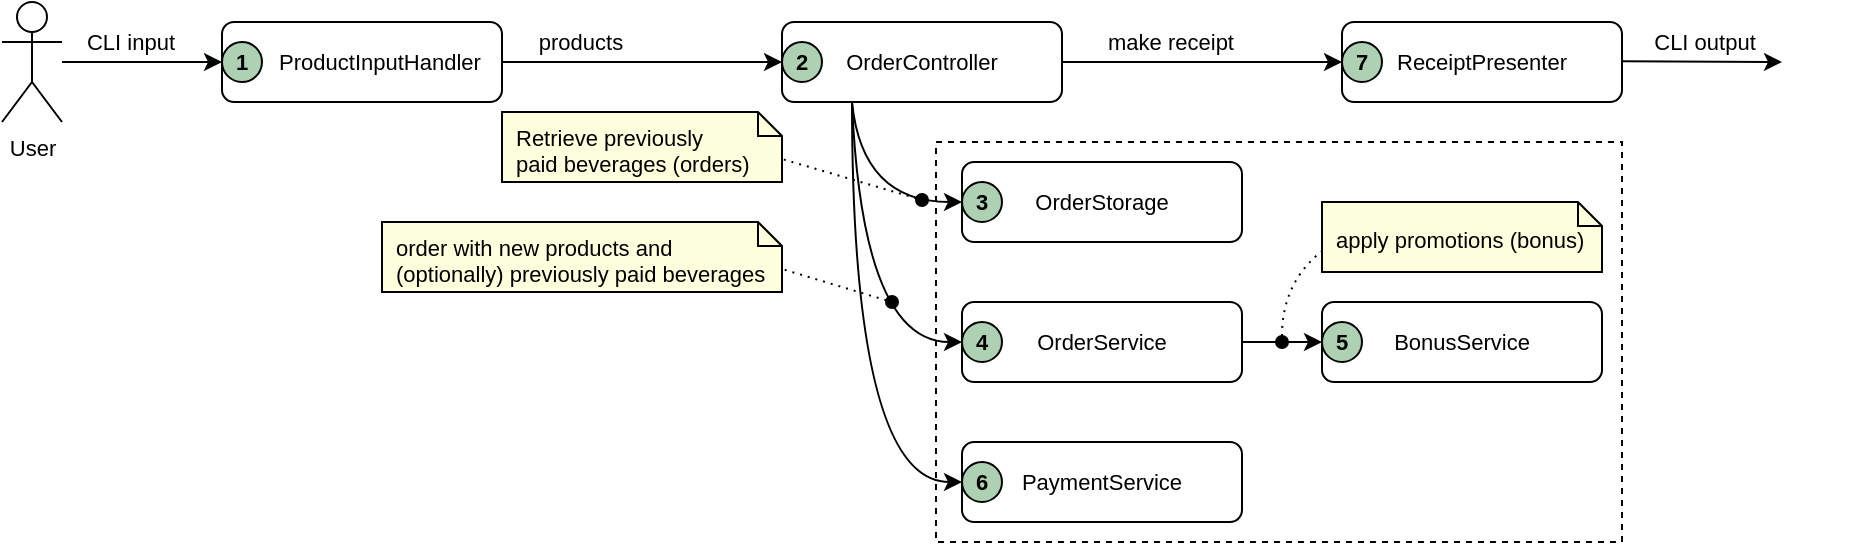 <mxfile version="24.7.7">
  <diagram name="Page-1" id="0H7BDTGXCOX399B8Jhps">
    <mxGraphModel dx="2211" dy="2042" grid="1" gridSize="10" guides="1" tooltips="1" connect="1" arrows="1" fold="1" page="0" pageScale="1" pageWidth="827" pageHeight="1169" math="0" shadow="0">
      <root>
        <mxCell id="0" />
        <mxCell id="1" parent="0" />
        <mxCell id="HKQWtJ8eIjX7dsLf_Ri8-2" value="User" style="shape=umlActor;verticalLabelPosition=bottom;verticalAlign=top;html=1;outlineConnect=0;fontSize=11;" vertex="1" parent="1">
          <mxGeometry x="-680" y="-1040" width="30" height="60" as="geometry" />
        </mxCell>
        <mxCell id="HKQWtJ8eIjX7dsLf_Ri8-3" value="ProductInputHandler" style="rounded=1;whiteSpace=wrap;html=1;fontSize=11;spacingLeft=18;" vertex="1" parent="1">
          <mxGeometry x="-570" y="-1030" width="140" height="40" as="geometry" />
        </mxCell>
        <mxCell id="HKQWtJ8eIjX7dsLf_Ri8-4" value="OrderController" style="rounded=1;whiteSpace=wrap;html=1;fontSize=11;" vertex="1" parent="1">
          <mxGeometry x="-290" y="-1030" width="140" height="40" as="geometry" />
        </mxCell>
        <mxCell id="HKQWtJ8eIjX7dsLf_Ri8-5" value="" style="endArrow=classic;html=1;rounded=0;entryX=0;entryY=0.5;entryDx=0;entryDy=0;fontSize=11;" edge="1" parent="1" target="HKQWtJ8eIjX7dsLf_Ri8-18">
          <mxGeometry width="50" height="50" relative="1" as="geometry">
            <mxPoint x="-650" y="-1010" as="sourcePoint" />
            <mxPoint x="-747.5" y="-1010" as="targetPoint" />
          </mxGeometry>
        </mxCell>
        <mxCell id="HKQWtJ8eIjX7dsLf_Ri8-6" value="CLI input" style="edgeLabel;html=1;align=center;verticalAlign=middle;resizable=0;points=[];fontSize=11;" vertex="1" connectable="0" parent="HKQWtJ8eIjX7dsLf_Ri8-5">
          <mxGeometry x="-0.157" relative="1" as="geometry">
            <mxPoint y="-10" as="offset" />
          </mxGeometry>
        </mxCell>
        <mxCell id="HKQWtJ8eIjX7dsLf_Ri8-7" value="" style="endArrow=classic;html=1;rounded=0;exitX=1;exitY=0.5;exitDx=0;exitDy=0;fontSize=11;entryX=0;entryY=0.5;entryDx=0;entryDy=0;" edge="1" parent="1" source="HKQWtJ8eIjX7dsLf_Ri8-3" target="HKQWtJ8eIjX7dsLf_Ri8-17">
          <mxGeometry width="50" height="50" relative="1" as="geometry">
            <mxPoint x="-427.5" y="-980" as="sourcePoint" />
            <mxPoint x="-360" y="-1030" as="targetPoint" />
            <Array as="points" />
          </mxGeometry>
        </mxCell>
        <mxCell id="HKQWtJ8eIjX7dsLf_Ri8-8" value="products" style="edgeLabel;html=1;align=center;verticalAlign=middle;resizable=0;points=[];fontSize=11;" vertex="1" connectable="0" parent="HKQWtJ8eIjX7dsLf_Ri8-7">
          <mxGeometry x="-0.126" relative="1" as="geometry">
            <mxPoint x="-22" y="-10" as="offset" />
          </mxGeometry>
        </mxCell>
        <mxCell id="HKQWtJ8eIjX7dsLf_Ri8-9" value="ReceiptPresenter" style="rounded=1;whiteSpace=wrap;html=1;fontSize=11;" vertex="1" parent="1">
          <mxGeometry x="-10" y="-1030" width="140" height="40" as="geometry" />
        </mxCell>
        <mxCell id="HKQWtJ8eIjX7dsLf_Ri8-10" value="" style="endArrow=classic;html=1;rounded=0;exitX=1;exitY=0.5;exitDx=0;exitDy=0;entryX=0;entryY=0.5;entryDx=0;entryDy=0;fontSize=11;" edge="1" parent="1" source="HKQWtJ8eIjX7dsLf_Ri8-4" target="HKQWtJ8eIjX7dsLf_Ri8-33">
          <mxGeometry width="50" height="50" relative="1" as="geometry">
            <mxPoint x="20" y="-1060" as="sourcePoint" />
            <mxPoint x="80" y="-1160" as="targetPoint" />
          </mxGeometry>
        </mxCell>
        <mxCell id="HKQWtJ8eIjX7dsLf_Ri8-11" value="make receipt" style="edgeLabel;html=1;align=center;verticalAlign=middle;resizable=0;points=[];fontSize=11;" vertex="1" connectable="0" parent="HKQWtJ8eIjX7dsLf_Ri8-10">
          <mxGeometry x="-0.564" y="1" relative="1" as="geometry">
            <mxPoint x="23" y="-9" as="offset" />
          </mxGeometry>
        </mxCell>
        <mxCell id="HKQWtJ8eIjX7dsLf_Ri8-12" value="" style="endArrow=classic;html=1;rounded=0;exitX=1;exitY=0.5;exitDx=0;exitDy=0;fontSize=11;" edge="1" parent="1">
          <mxGeometry width="50" height="50" relative="1" as="geometry">
            <mxPoint x="130" y="-1010.34" as="sourcePoint" />
            <mxPoint x="210" y="-1010" as="targetPoint" />
          </mxGeometry>
        </mxCell>
        <mxCell id="HKQWtJ8eIjX7dsLf_Ri8-13" value="CLI output" style="edgeLabel;html=1;align=center;verticalAlign=middle;resizable=0;points=[];fontSize=11;" vertex="1" connectable="0" parent="HKQWtJ8eIjX7dsLf_Ri8-12">
          <mxGeometry x="-0.234" relative="1" as="geometry">
            <mxPoint x="10" y="-10" as="offset" />
          </mxGeometry>
        </mxCell>
        <mxCell id="HKQWtJ8eIjX7dsLf_Ri8-14" value="" style="shape=image;html=1;verticalAlign=top;verticalLabelPosition=bottom;labelBackgroundColor=#ffffff;imageAspect=0;aspect=fixed;image=https://cdn1.iconfinder.com/data/icons/ionicons-outline-vol-2/512/receipt-outline-128.png;fontSize=11;" vertex="1" parent="1">
          <mxGeometry x="204" y="-1025" width="40" height="40" as="geometry" />
        </mxCell>
        <mxCell id="HKQWtJ8eIjX7dsLf_Ri8-15" value="OrderStorage" style="rounded=1;whiteSpace=wrap;html=1;fontSize=11;" vertex="1" parent="1">
          <mxGeometry x="-200" y="-960" width="140" height="40" as="geometry" />
        </mxCell>
        <mxCell id="HKQWtJ8eIjX7dsLf_Ri8-16" value="" style="rounded=0;whiteSpace=wrap;html=1;fillColor=none;dashed=1;fontSize=11;" vertex="1" parent="1">
          <mxGeometry x="-213" y="-970" width="343" height="200" as="geometry" />
        </mxCell>
        <mxCell id="HKQWtJ8eIjX7dsLf_Ri8-17" value="2" style="ellipse;whiteSpace=wrap;html=1;aspect=fixed;fillColor=#add1b2;strokeColor=default;fontColor=default;labelBorderColor=none;fontStyle=1;fontSize=11;" vertex="1" parent="1">
          <mxGeometry x="-290" y="-1020" width="20" height="20" as="geometry" />
        </mxCell>
        <mxCell id="HKQWtJ8eIjX7dsLf_Ri8-18" value="1" style="ellipse;whiteSpace=wrap;html=1;aspect=fixed;fillColor=#add1b2;strokeColor=default;fontColor=default;labelBorderColor=none;fontStyle=1;fontSize=11;" vertex="1" parent="1">
          <mxGeometry x="-570" y="-1020" width="20" height="20" as="geometry" />
        </mxCell>
        <mxCell id="HKQWtJ8eIjX7dsLf_Ri8-19" value="3" style="ellipse;whiteSpace=wrap;html=1;aspect=fixed;fillColor=#add1b2;strokeColor=default;fontColor=default;labelBorderColor=none;fontStyle=1;fontSize=11;" vertex="1" parent="1">
          <mxGeometry x="-200" y="-950" width="20" height="20" as="geometry" />
        </mxCell>
        <mxCell id="HKQWtJ8eIjX7dsLf_Ri8-20" value="OrderService" style="rounded=1;whiteSpace=wrap;html=1;fontSize=11;" vertex="1" parent="1">
          <mxGeometry x="-200" y="-890" width="140" height="40" as="geometry" />
        </mxCell>
        <mxCell id="HKQWtJ8eIjX7dsLf_Ri8-21" value="PaymentService" style="rounded=1;whiteSpace=wrap;html=1;fontSize=11;" vertex="1" parent="1">
          <mxGeometry x="-200" y="-820" width="140" height="40" as="geometry" />
        </mxCell>
        <mxCell id="HKQWtJ8eIjX7dsLf_Ri8-22" value="" style="endArrow=classic;html=1;rounded=0;exitX=0.25;exitY=1;exitDx=0;exitDy=0;fontSize=11;entryX=0;entryY=0.5;entryDx=0;entryDy=0;curved=1;" edge="1" parent="1" source="HKQWtJ8eIjX7dsLf_Ri8-4" target="HKQWtJ8eIjX7dsLf_Ri8-19">
          <mxGeometry width="50" height="50" relative="1" as="geometry">
            <mxPoint x="-290" y="-1060" as="sourcePoint" />
            <mxPoint x="-290" y="-920" as="targetPoint" />
            <Array as="points">
              <mxPoint x="-250" y="-940" />
            </Array>
          </mxGeometry>
        </mxCell>
        <mxCell id="HKQWtJ8eIjX7dsLf_Ri8-23" value="" style="endArrow=classic;html=1;rounded=0;exitX=0.25;exitY=1;exitDx=0;exitDy=0;fontSize=11;entryX=0;entryY=0.5;entryDx=0;entryDy=0;curved=1;" edge="1" parent="1" source="HKQWtJ8eIjX7dsLf_Ri8-4" target="HKQWtJ8eIjX7dsLf_Ri8-32">
          <mxGeometry width="50" height="50" relative="1" as="geometry">
            <mxPoint x="-310" y="-1050" as="sourcePoint" />
            <mxPoint x="-270" y="-860" as="targetPoint" />
            <Array as="points">
              <mxPoint x="-250" y="-870" />
            </Array>
          </mxGeometry>
        </mxCell>
        <mxCell id="HKQWtJ8eIjX7dsLf_Ri8-24" value="&lt;span style=&quot;font-size: 11px; text-wrap: nowrap;&quot;&gt;order with new products and&lt;/span&gt;&lt;div style=&quot;font-size: 11px; text-wrap: nowrap;&quot;&gt;(optionally) previously paid beverages&lt;/div&gt;" style="shape=note;strokeWidth=1;fontSize=14;size=12;whiteSpace=wrap;html=1;fillColor=#feffdd;strokeColor=default;fontColor=default;align=left;spacingLeft=5;" vertex="1" parent="1">
          <mxGeometry x="-490" y="-930" width="200" height="35" as="geometry" />
        </mxCell>
        <mxCell id="HKQWtJ8eIjX7dsLf_Ri8-25" value="&lt;span style=&quot;font-size: 11px; text-wrap: nowrap;&quot;&gt;Retrieve previously&lt;/span&gt;&lt;div style=&quot;font-size: 11px; text-wrap: nowrap;&quot;&gt;paid beverages (orders)&lt;/div&gt;" style="shape=note;strokeWidth=1;fontSize=14;size=12;whiteSpace=wrap;html=1;fillColor=#feffdd;strokeColor=default;fontColor=default;align=left;spacingLeft=5;" vertex="1" parent="1">
          <mxGeometry x="-430" y="-985" width="140" height="35" as="geometry" />
        </mxCell>
        <mxCell id="HKQWtJ8eIjX7dsLf_Ri8-26" value="&lt;span style=&quot;font-size: 11px; text-wrap: nowrap;&quot;&gt;apply&amp;nbsp;promotions&amp;nbsp;&lt;/span&gt;&lt;span style=&quot;font-size: 11px; text-wrap: nowrap; background-color: initial;&quot;&gt;(bonus)&lt;/span&gt;" style="shape=note;strokeWidth=1;fontSize=14;size=12;whiteSpace=wrap;html=1;fillColor=#feffdd;strokeColor=default;fontColor=default;align=left;spacingLeft=5;" vertex="1" parent="1">
          <mxGeometry x="-20" y="-940" width="140" height="35" as="geometry" />
        </mxCell>
        <mxCell id="HKQWtJ8eIjX7dsLf_Ri8-27" value="6" style="ellipse;whiteSpace=wrap;html=1;aspect=fixed;fillColor=#add1b2;strokeColor=default;fontColor=default;labelBorderColor=none;fontStyle=1;fontSize=11;" vertex="1" parent="1">
          <mxGeometry x="-200" y="-810" width="20" height="20" as="geometry" />
        </mxCell>
        <mxCell id="HKQWtJ8eIjX7dsLf_Ri8-28" value="" style="endArrow=classic;html=1;rounded=0;exitX=0.25;exitY=1;exitDx=0;exitDy=0;entryX=0;entryY=0.5;entryDx=0;entryDy=0;curved=1;" edge="1" parent="1" source="HKQWtJ8eIjX7dsLf_Ri8-4" target="HKQWtJ8eIjX7dsLf_Ri8-27">
          <mxGeometry width="50" height="50" relative="1" as="geometry">
            <mxPoint x="-320" y="-790" as="sourcePoint" />
            <mxPoint x="-270" y="-840" as="targetPoint" />
            <Array as="points">
              <mxPoint x="-255" y="-800" />
            </Array>
          </mxGeometry>
        </mxCell>
        <mxCell id="HKQWtJ8eIjX7dsLf_Ri8-29" value="BonusService" style="rounded=1;whiteSpace=wrap;html=1;fontSize=11;" vertex="1" parent="1">
          <mxGeometry x="-20" y="-890" width="140" height="40" as="geometry" />
        </mxCell>
        <mxCell id="HKQWtJ8eIjX7dsLf_Ri8-30" value="" style="endArrow=classic;html=1;rounded=0;exitX=1;exitY=0.5;exitDx=0;exitDy=0;entryX=0;entryY=0.5;entryDx=0;entryDy=0;" edge="1" parent="1" source="HKQWtJ8eIjX7dsLf_Ri8-20" target="HKQWtJ8eIjX7dsLf_Ri8-31">
          <mxGeometry width="50" height="50" relative="1" as="geometry">
            <mxPoint x="-70" y="-890" as="sourcePoint" />
            <mxPoint x="-50" y="-860" as="targetPoint" />
          </mxGeometry>
        </mxCell>
        <mxCell id="HKQWtJ8eIjX7dsLf_Ri8-31" value="5" style="ellipse;whiteSpace=wrap;html=1;aspect=fixed;fillColor=#add1b2;strokeColor=default;fontColor=default;labelBorderColor=none;fontStyle=1;fontSize=11;" vertex="1" parent="1">
          <mxGeometry x="-20" y="-880" width="20" height="20" as="geometry" />
        </mxCell>
        <mxCell id="HKQWtJ8eIjX7dsLf_Ri8-32" value="4" style="ellipse;whiteSpace=wrap;html=1;aspect=fixed;fillColor=#add1b2;strokeColor=default;fontColor=default;labelBorderColor=none;fontStyle=1;fontSize=11;" vertex="1" parent="1">
          <mxGeometry x="-200" y="-880" width="20" height="20" as="geometry" />
        </mxCell>
        <mxCell id="HKQWtJ8eIjX7dsLf_Ri8-33" value="7" style="ellipse;whiteSpace=wrap;html=1;aspect=fixed;fillColor=#add1b2;strokeColor=default;fontColor=default;labelBorderColor=none;fontStyle=1;fontSize=11;" vertex="1" parent="1">
          <mxGeometry x="-10" y="-1020" width="20" height="20" as="geometry" />
        </mxCell>
        <mxCell id="HKQWtJ8eIjX7dsLf_Ri8-34" value="" style="endArrow=none;dashed=1;html=1;dashPattern=1 3;strokeWidth=1;rounded=0;entryX=0;entryY=0;entryDx=140;entryDy=23.5;entryPerimeter=0;startArrow=oval;startFill=1;" edge="1" parent="1" target="HKQWtJ8eIjX7dsLf_Ri8-25">
          <mxGeometry width="50" height="50" relative="1" as="geometry">
            <mxPoint x="-220" y="-941" as="sourcePoint" />
            <mxPoint x="-290" y="-962.5" as="targetPoint" />
          </mxGeometry>
        </mxCell>
        <mxCell id="HKQWtJ8eIjX7dsLf_Ri8-35" value="" style="endArrow=none;dashed=1;html=1;dashPattern=1 3;strokeWidth=1;rounded=0;entryX=0;entryY=0;entryDx=200;entryDy=23.5;entryPerimeter=0;startArrow=oval;startFill=1;" edge="1" parent="1" target="HKQWtJ8eIjX7dsLf_Ri8-24">
          <mxGeometry width="50" height="50" relative="1" as="geometry">
            <mxPoint x="-235" y="-890" as="sourcePoint" />
            <mxPoint x="-295" y="-906.5" as="targetPoint" />
          </mxGeometry>
        </mxCell>
        <mxCell id="HKQWtJ8eIjX7dsLf_Ri8-36" value="" style="endArrow=none;dashed=1;html=1;dashPattern=1 3;strokeWidth=1;rounded=0;entryX=0.004;entryY=0.688;entryDx=0;entryDy=0;entryPerimeter=0;startArrow=oval;startFill=1;curved=1;" edge="1" parent="1" target="HKQWtJ8eIjX7dsLf_Ri8-26">
          <mxGeometry width="50" height="50" relative="1" as="geometry">
            <mxPoint x="-40" y="-870" as="sourcePoint" />
            <mxPoint x="-280" y="-896" as="targetPoint" />
            <Array as="points">
              <mxPoint x="-40" y="-900" />
            </Array>
          </mxGeometry>
        </mxCell>
      </root>
    </mxGraphModel>
  </diagram>
</mxfile>

